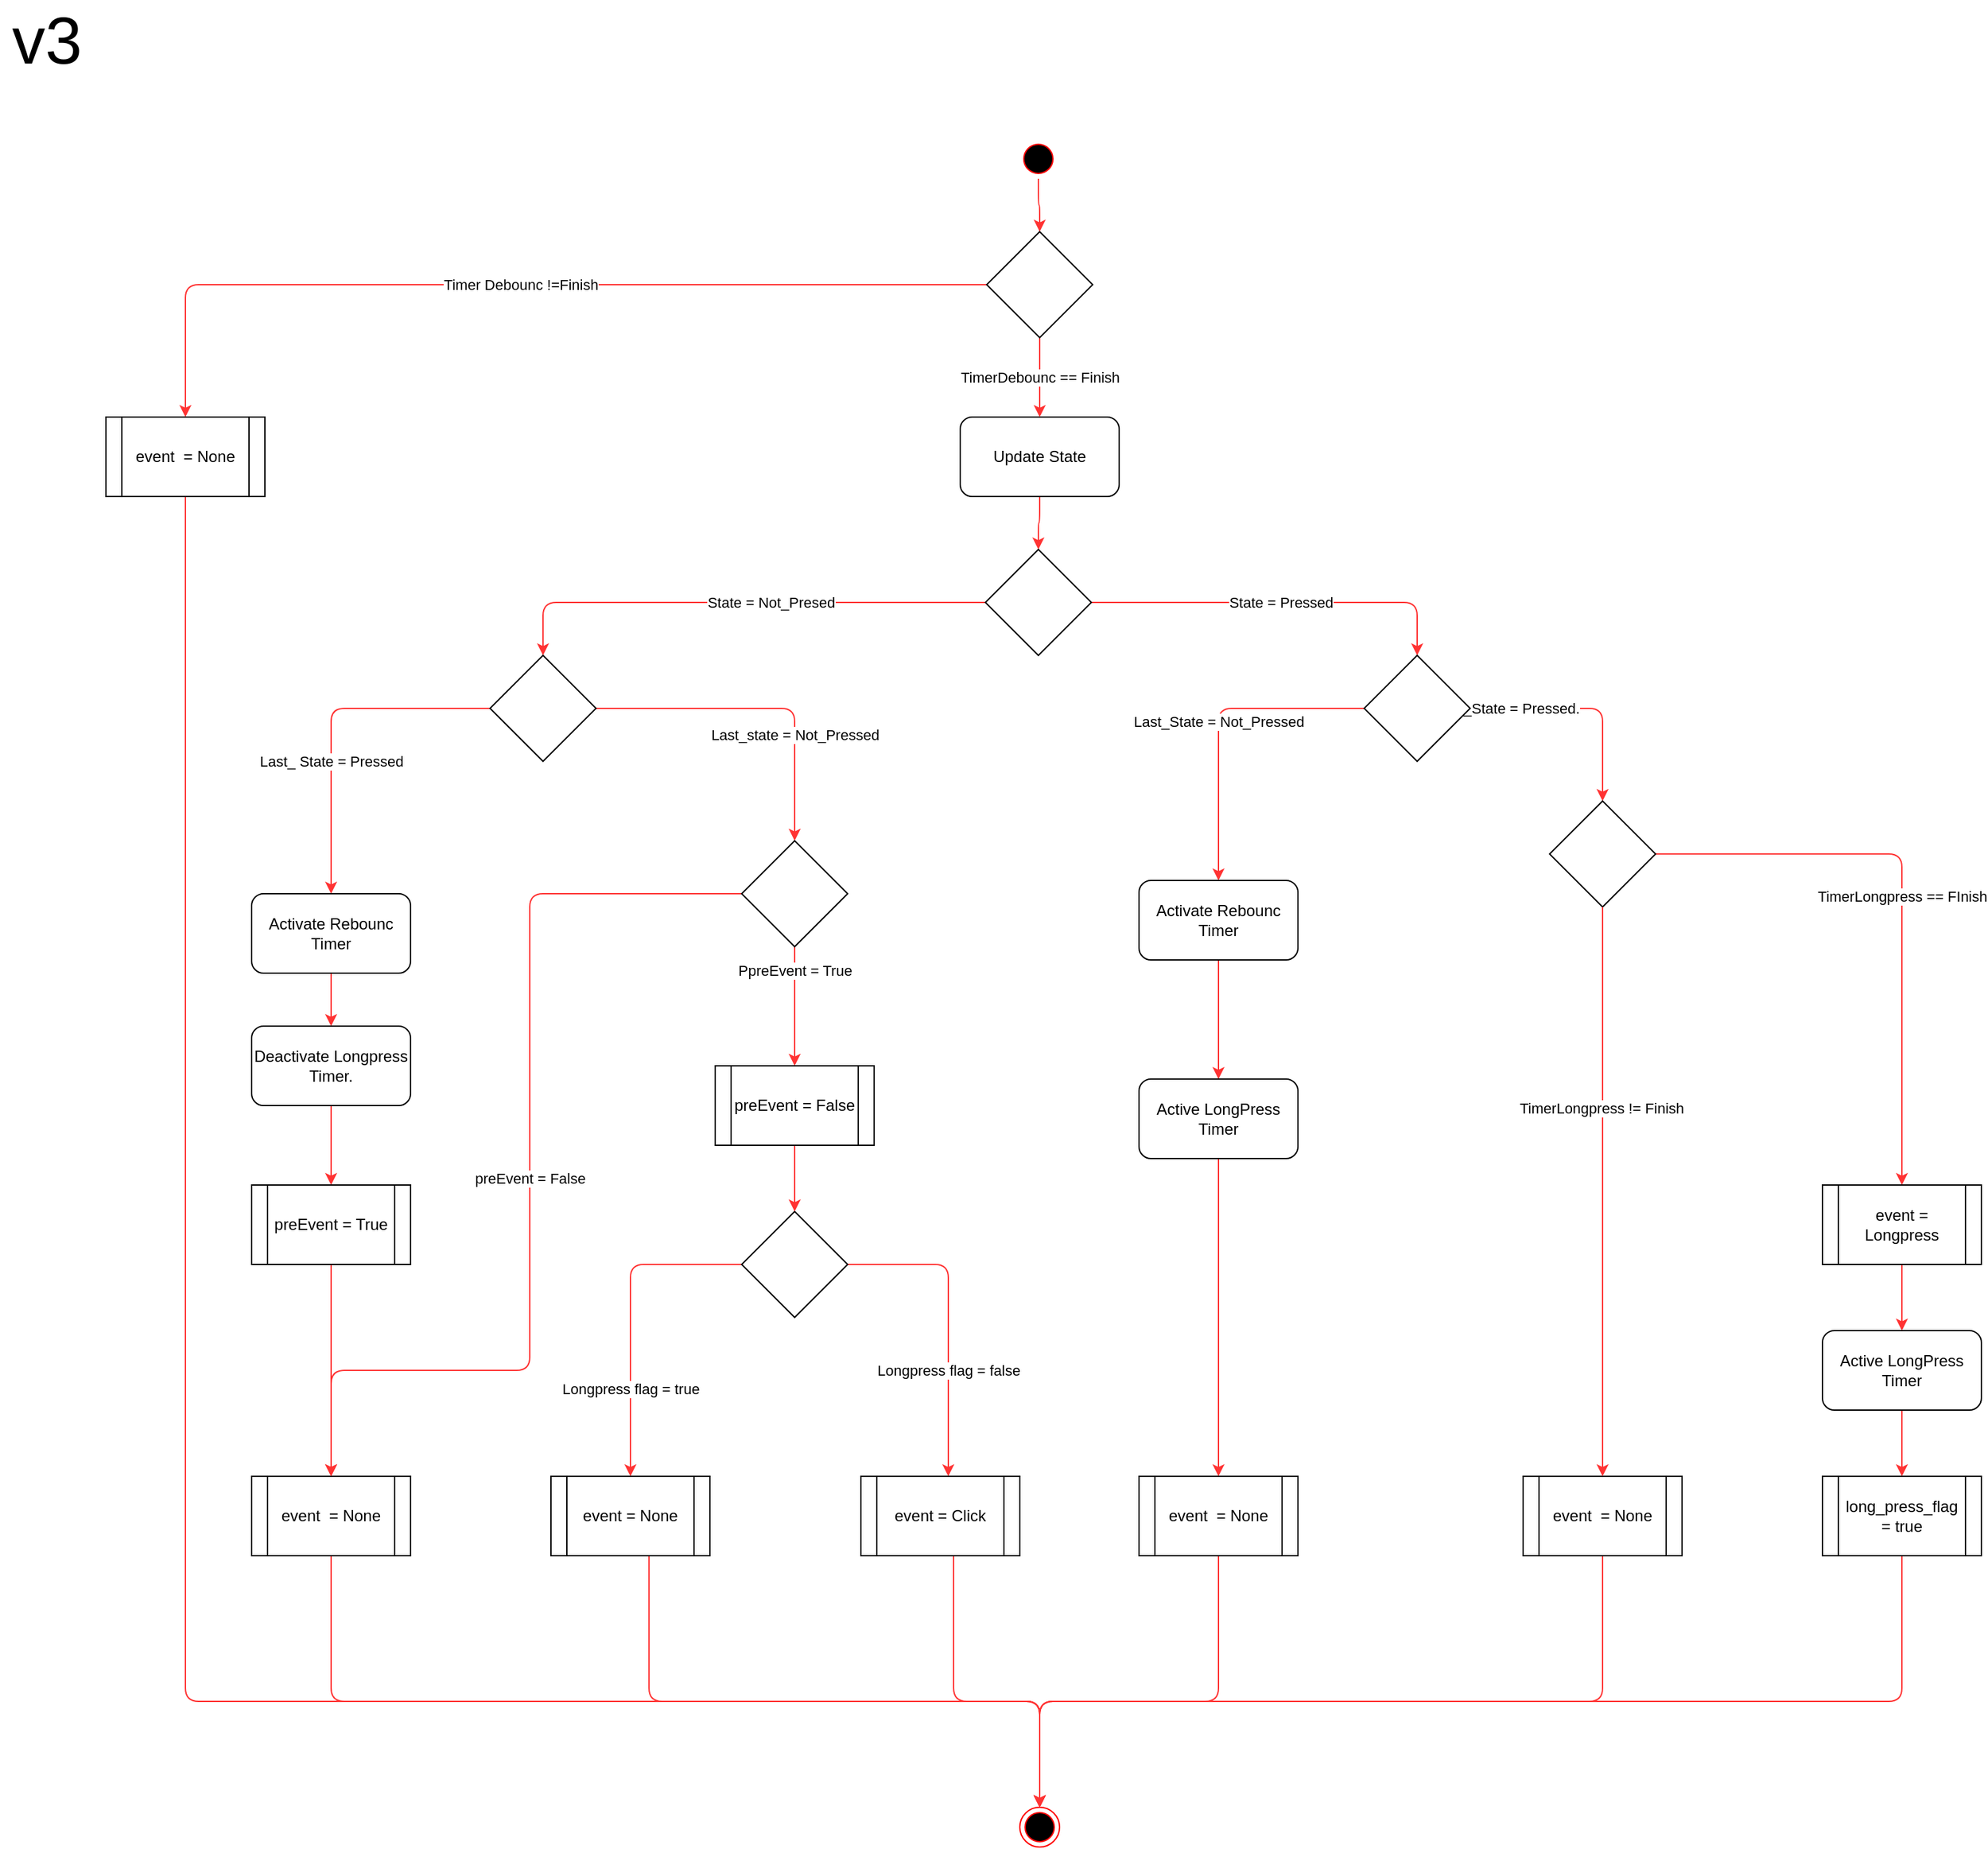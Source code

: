 <mxfile version="13.2.2" type="device"><diagram id="bonimNP2D14QdLzPKgH7" name="Page-2"><mxGraphModel dx="1086" dy="2015" grid="1" gridSize="10" guides="1" tooltips="1" connect="1" arrows="1" fold="1" page="1" pageScale="1" pageWidth="827" pageHeight="1169" math="0" shadow="0"><root><mxCell id="exQm7NfKcdZlLe6-NH13-0"/><mxCell id="exQm7NfKcdZlLe6-NH13-1" parent="exQm7NfKcdZlLe6-NH13-0"/><mxCell id="3_au_JYV4Xq89dkoMuHy-2" style="edgeStyle=orthogonalEdgeStyle;rounded=1;orthogonalLoop=1;jettySize=auto;html=1;entryX=0.5;entryY=0;entryDx=0;entryDy=0;strokeColor=#FF3333;" parent="exQm7NfKcdZlLe6-NH13-1" source="3_au_JYV4Xq89dkoMuHy-0" target="3_au_JYV4Xq89dkoMuHy-1" edge="1"><mxGeometry relative="1" as="geometry"/></mxCell><mxCell id="3_au_JYV4Xq89dkoMuHy-0" value="Update State" style="rounded=1;whiteSpace=wrap;html=1;" parent="exQm7NfKcdZlLe6-NH13-1" vertex="1"><mxGeometry x="775" y="-850" width="120" height="60" as="geometry"/></mxCell><mxCell id="x74m8Odm0Fj5PKb0oEvO-1" value="State = Not_Presed" style="edgeStyle=orthogonalEdgeStyle;rounded=1;orthogonalLoop=1;jettySize=auto;html=1;entryX=0.5;entryY=0;entryDx=0;entryDy=0;strokeColor=#FF3333;" parent="exQm7NfKcdZlLe6-NH13-1" source="3_au_JYV4Xq89dkoMuHy-1" target="x74m8Odm0Fj5PKb0oEvO-0" edge="1"><mxGeometry x="-0.133" relative="1" as="geometry"><mxPoint as="offset"/></mxGeometry></mxCell><mxCell id="x74m8Odm0Fj5PKb0oEvO-3" value="State = Pressed" style="edgeStyle=orthogonalEdgeStyle;rounded=1;orthogonalLoop=1;jettySize=auto;html=1;exitX=1;exitY=0.5;exitDx=0;exitDy=0;entryX=0.5;entryY=0;entryDx=0;entryDy=0;strokeColor=#FF3333;" parent="exQm7NfKcdZlLe6-NH13-1" source="3_au_JYV4Xq89dkoMuHy-1" target="x74m8Odm0Fj5PKb0oEvO-2" edge="1"><mxGeometry relative="1" as="geometry"/></mxCell><mxCell id="3_au_JYV4Xq89dkoMuHy-1" value="" style="rhombus;whiteSpace=wrap;html=1;" parent="exQm7NfKcdZlLe6-NH13-1" vertex="1"><mxGeometry x="794" y="-750" width="80" height="80" as="geometry"/></mxCell><mxCell id="x74m8Odm0Fj5PKb0oEvO-5" value="Last_ State = Pressed" style="edgeStyle=orthogonalEdgeStyle;rounded=1;orthogonalLoop=1;jettySize=auto;html=1;strokeColor=#FF3333;" parent="exQm7NfKcdZlLe6-NH13-1" source="x74m8Odm0Fj5PKb0oEvO-0" target="x74m8Odm0Fj5PKb0oEvO-16" edge="1"><mxGeometry x="-0.077" y="40" relative="1" as="geometry"><mxPoint x="340.0" y="-530" as="targetPoint"/><mxPoint x="-40" y="40" as="offset"/></mxGeometry></mxCell><mxCell id="x74m8Odm0Fj5PKb0oEvO-26" value="Last_state = Not_Pressed" style="edgeStyle=orthogonalEdgeStyle;rounded=1;orthogonalLoop=1;jettySize=auto;html=1;strokeColor=#FF3333;" parent="exQm7NfKcdZlLe6-NH13-1" source="x74m8Odm0Fj5PKb0oEvO-0" target="yOTEGm4fYswpPnOi6Omo-14" edge="1"><mxGeometry x="0.2" y="-20" relative="1" as="geometry"><mxPoint x="650" y="-480" as="targetPoint"/><Array as="points"><mxPoint x="650" y="-630"/></Array><mxPoint x="20" y="20" as="offset"/></mxGeometry></mxCell><mxCell id="x74m8Odm0Fj5PKb0oEvO-0" value="" style="rhombus;whiteSpace=wrap;html=1;" parent="exQm7NfKcdZlLe6-NH13-1" vertex="1"><mxGeometry x="420" y="-670" width="80" height="80" as="geometry"/></mxCell><mxCell id="x74m8Odm0Fj5PKb0oEvO-7" value="Last_State = Not_Pressed" style="edgeStyle=orthogonalEdgeStyle;rounded=1;orthogonalLoop=1;jettySize=auto;html=1;strokeColor=#FF3333;" parent="exQm7NfKcdZlLe6-NH13-1" source="x74m8Odm0Fj5PKb0oEvO-2" target="x74m8Odm0Fj5PKb0oEvO-17" edge="1"><mxGeometry relative="1" as="geometry"><mxPoint x="1300" y="-510" as="targetPoint"/></mxGeometry></mxCell><mxCell id="x74m8Odm0Fj5PKb0oEvO-14" value="Last_State = Pressed." style="edgeStyle=orthogonalEdgeStyle;rounded=1;orthogonalLoop=1;jettySize=auto;html=1;strokeColor=#FF3333;" parent="exQm7NfKcdZlLe6-NH13-1" source="x74m8Odm0Fj5PKb0oEvO-2" target="x74m8Odm0Fj5PKb0oEvO-54" edge="1"><mxGeometry x="-0.676" relative="1" as="geometry"><mxPoint x="1074" y="-220" as="targetPoint"/><mxPoint as="offset"/></mxGeometry></mxCell><mxCell id="x74m8Odm0Fj5PKb0oEvO-2" value="" style="rhombus;whiteSpace=wrap;html=1;" parent="exQm7NfKcdZlLe6-NH13-1" vertex="1"><mxGeometry x="1080" y="-670" width="80" height="80" as="geometry"/></mxCell><mxCell id="x74m8Odm0Fj5PKb0oEvO-62" value="TimerLongpress == FInish" style="edgeStyle=orthogonalEdgeStyle;rounded=1;orthogonalLoop=1;jettySize=auto;html=1;strokeColor=#FF3333;" parent="exQm7NfKcdZlLe6-NH13-1" source="x74m8Odm0Fj5PKb0oEvO-54" target="x74m8Odm0Fj5PKb0oEvO-63" edge="1"><mxGeometry relative="1" as="geometry"><mxPoint x="1456" y="-450" as="targetPoint"/></mxGeometry></mxCell><mxCell id="x74m8Odm0Fj5PKb0oEvO-54" value="" style="rhombus;whiteSpace=wrap;html=1;" parent="exQm7NfKcdZlLe6-NH13-1" vertex="1"><mxGeometry x="1220" y="-560" width="80" height="80" as="geometry"/></mxCell><mxCell id="x74m8Odm0Fj5PKb0oEvO-23" value="" style="edgeStyle=orthogonalEdgeStyle;rounded=1;orthogonalLoop=1;jettySize=auto;html=1;strokeColor=#FF3333;" parent="exQm7NfKcdZlLe6-NH13-1" source="x74m8Odm0Fj5PKb0oEvO-16" target="x74m8Odm0Fj5PKb0oEvO-31" edge="1"><mxGeometry relative="1" as="geometry"><mxPoint x="300" y="-330" as="targetPoint"/></mxGeometry></mxCell><mxCell id="x74m8Odm0Fj5PKb0oEvO-16" value="Activate Rebounc Timer" style="rounded=1;whiteSpace=wrap;html=1;" parent="exQm7NfKcdZlLe6-NH13-1" vertex="1"><mxGeometry x="240" y="-490.0" width="120" height="60" as="geometry"/></mxCell><mxCell id="x74m8Odm0Fj5PKb0oEvO-50" style="edgeStyle=orthogonalEdgeStyle;rounded=1;orthogonalLoop=1;jettySize=auto;html=1;strokeColor=#FF3333;" parent="exQm7NfKcdZlLe6-NH13-1" source="x74m8Odm0Fj5PKb0oEvO-17" target="x74m8Odm0Fj5PKb0oEvO-53" edge="1"><mxGeometry relative="1" as="geometry"><mxPoint x="744" y="-380" as="targetPoint"/></mxGeometry></mxCell><mxCell id="x74m8Odm0Fj5PKb0oEvO-17" value="&lt;span&gt;Activate Rebounc Timer&lt;/span&gt;" style="rounded=1;whiteSpace=wrap;html=1;" parent="exQm7NfKcdZlLe6-NH13-1" vertex="1"><mxGeometry x="910" y="-500" width="120" height="60" as="geometry"/></mxCell><mxCell id="x74m8Odm0Fj5PKb0oEvO-32" style="edgeStyle=orthogonalEdgeStyle;rounded=1;orthogonalLoop=1;jettySize=auto;html=1;strokeColor=#FF3333;" parent="exQm7NfKcdZlLe6-NH13-1" source="yOTEGm4fYswpPnOi6Omo-9" target="yOTEGm4fYswpPnOi6Omo-8" edge="1"><mxGeometry relative="1" as="geometry"><mxPoint x="414" y="-270" as="targetPoint"/><mxPoint x="300" y="-210" as="sourcePoint"/></mxGeometry></mxCell><mxCell id="yOTEGm4fYswpPnOi6Omo-11" style="edgeStyle=orthogonalEdgeStyle;rounded=0;orthogonalLoop=1;jettySize=auto;html=1;strokeColor=#FF3333;" parent="exQm7NfKcdZlLe6-NH13-1" source="x74m8Odm0Fj5PKb0oEvO-31" target="yOTEGm4fYswpPnOi6Omo-9" edge="1"><mxGeometry relative="1" as="geometry"/></mxCell><mxCell id="x74m8Odm0Fj5PKb0oEvO-31" value="Deactivate Longpress Timer." style="rounded=1;whiteSpace=wrap;html=1;" parent="exQm7NfKcdZlLe6-NH13-1" vertex="1"><mxGeometry x="240" y="-390" width="120" height="60" as="geometry"/></mxCell><mxCell id="x74m8Odm0Fj5PKb0oEvO-47" style="edgeStyle=orthogonalEdgeStyle;rounded=1;orthogonalLoop=1;jettySize=auto;html=1;strokeColor=#FF3333;" parent="exQm7NfKcdZlLe6-NH13-1" source="yOTEGm4fYswpPnOi6Omo-8" target="x74m8Odm0Fj5PKb0oEvO-45" edge="1"><mxGeometry relative="1" as="geometry"><Array as="points"><mxPoint x="300" y="120"/><mxPoint x="835" y="120"/></Array><mxPoint x="300.059" y="10" as="sourcePoint"/></mxGeometry></mxCell><mxCell id="x74m8Odm0Fj5PKb0oEvO-46" style="edgeStyle=orthogonalEdgeStyle;rounded=1;orthogonalLoop=1;jettySize=auto;html=1;strokeColor=#FF3333;" parent="exQm7NfKcdZlLe6-NH13-1" source="yOTEGm4fYswpPnOi6Omo-6" target="x74m8Odm0Fj5PKb0oEvO-45" edge="1"><mxGeometry relative="1" as="geometry"><Array as="points"><mxPoint x="540" y="-40"/><mxPoint x="540" y="120"/><mxPoint x="835" y="120"/></Array><mxPoint x="540.059" y="10" as="sourcePoint"/></mxGeometry></mxCell><mxCell id="x74m8Odm0Fj5PKb0oEvO-83" style="edgeStyle=orthogonalEdgeStyle;rounded=1;orthogonalLoop=1;jettySize=auto;html=1;exitX=0.5;exitY=1;exitDx=0;exitDy=0;strokeColor=#FF3333;" parent="exQm7NfKcdZlLe6-NH13-1" source="x74m8Odm0Fj5PKb0oEvO-43" target="x74m8Odm0Fj5PKb0oEvO-76" edge="1"><mxGeometry relative="1" as="geometry"/></mxCell><mxCell id="x74m8Odm0Fj5PKb0oEvO-43" value="" style="ellipse;html=1;shape=startState;fillColor=#000000;strokeColor=#ff0000;" parent="exQm7NfKcdZlLe6-NH13-1" vertex="1"><mxGeometry x="819" y="-1060" width="30" height="30" as="geometry"/></mxCell><mxCell id="x74m8Odm0Fj5PKb0oEvO-45" value="" style="ellipse;html=1;shape=endState;fillColor=#000000;strokeColor=#ff0000;" parent="exQm7NfKcdZlLe6-NH13-1" vertex="1"><mxGeometry x="820" y="200" width="30" height="30" as="geometry"/></mxCell><mxCell id="x74m8Odm0Fj5PKb0oEvO-88" style="edgeStyle=orthogonalEdgeStyle;rounded=1;orthogonalLoop=1;jettySize=auto;html=1;strokeColor=#FF3333;" parent="exQm7NfKcdZlLe6-NH13-1" source="x74m8Odm0Fj5PKb0oEvO-53" target="x74m8Odm0Fj5PKb0oEvO-87" edge="1"><mxGeometry relative="1" as="geometry"/></mxCell><mxCell id="x74m8Odm0Fj5PKb0oEvO-53" value="Active LongPress Timer" style="rounded=1;whiteSpace=wrap;html=1;" parent="exQm7NfKcdZlLe6-NH13-1" vertex="1"><mxGeometry x="910" y="-350" width="120" height="60" as="geometry"/></mxCell><mxCell id="x74m8Odm0Fj5PKb0oEvO-67" style="edgeStyle=orthogonalEdgeStyle;rounded=1;orthogonalLoop=1;jettySize=auto;html=1;strokeColor=#FF3333;" parent="exQm7NfKcdZlLe6-NH13-1" source="x74m8Odm0Fj5PKb0oEvO-63" target="x74m8Odm0Fj5PKb0oEvO-66" edge="1"><mxGeometry relative="1" as="geometry"/></mxCell><mxCell id="x74m8Odm0Fj5PKb0oEvO-63" value="event = Longpress" style="shape=process;whiteSpace=wrap;html=1;backgroundOutline=1;fontFamily=Helvetica;fontSize=12;fontColor=#000000;align=center;strokeColor=#000000;fillColor=#ffffff;" parent="exQm7NfKcdZlLe6-NH13-1" vertex="1"><mxGeometry x="1426" y="-270" width="120" height="60" as="geometry"/></mxCell><mxCell id="x74m8Odm0Fj5PKb0oEvO-68" style="edgeStyle=orthogonalEdgeStyle;rounded=1;orthogonalLoop=1;jettySize=auto;html=1;strokeColor=#FF3333;" parent="exQm7NfKcdZlLe6-NH13-1" source="x74m8Odm0Fj5PKb0oEvO-64" target="x74m8Odm0Fj5PKb0oEvO-45" edge="1"><mxGeometry relative="1" as="geometry"><Array as="points"><mxPoint x="1260" y="120"/><mxPoint x="835" y="120"/></Array></mxGeometry></mxCell><mxCell id="x74m8Odm0Fj5PKb0oEvO-64" value="event&amp;nbsp; = None" style="shape=process;whiteSpace=wrap;html=1;backgroundOutline=1;" parent="exQm7NfKcdZlLe6-NH13-1" vertex="1"><mxGeometry x="1200" y="-50" width="120" height="60" as="geometry"/></mxCell><mxCell id="x74m8Odm0Fj5PKb0oEvO-65" value="" style="edgeStyle=orthogonalEdgeStyle;rounded=1;orthogonalLoop=1;jettySize=auto;html=1;strokeColor=#FF3333;" parent="exQm7NfKcdZlLe6-NH13-1" source="x74m8Odm0Fj5PKb0oEvO-54" target="x74m8Odm0Fj5PKb0oEvO-64" edge="1"><mxGeometry relative="1" as="geometry"/></mxCell><mxCell id="x74m8Odm0Fj5PKb0oEvO-75" value="TimerLongpress != Finish" style="edgeLabel;html=1;align=center;verticalAlign=middle;resizable=0;points=[];" parent="x74m8Odm0Fj5PKb0oEvO-65" vertex="1" connectable="0"><mxGeometry x="-0.295" y="-1" relative="1" as="geometry"><mxPoint as="offset"/></mxGeometry></mxCell><mxCell id="x74m8Odm0Fj5PKb0oEvO-69" style="edgeStyle=orthogonalEdgeStyle;rounded=1;orthogonalLoop=1;jettySize=auto;html=1;strokeColor=#FF3333;" parent="exQm7NfKcdZlLe6-NH13-1" source="x74m8Odm0Fj5PKb0oEvO-84" target="x74m8Odm0Fj5PKb0oEvO-45" edge="1"><mxGeometry relative="1" as="geometry"><Array as="points"><mxPoint x="835" y="120"/></Array></mxGeometry></mxCell><mxCell id="x74m8Odm0Fj5PKb0oEvO-85" style="edgeStyle=orthogonalEdgeStyle;rounded=1;orthogonalLoop=1;jettySize=auto;html=1;strokeColor=#FF3333;" parent="exQm7NfKcdZlLe6-NH13-1" source="x74m8Odm0Fj5PKb0oEvO-66" target="x74m8Odm0Fj5PKb0oEvO-84" edge="1"><mxGeometry relative="1" as="geometry"/></mxCell><mxCell id="x74m8Odm0Fj5PKb0oEvO-66" value="Active LongPress Timer" style="rounded=1;whiteSpace=wrap;html=1;" parent="exQm7NfKcdZlLe6-NH13-1" vertex="1"><mxGeometry x="1426" y="-160" width="120" height="60" as="geometry"/></mxCell><mxCell id="x74m8Odm0Fj5PKb0oEvO-77" value="TimerDebounc == Finish" style="edgeStyle=orthogonalEdgeStyle;rounded=1;orthogonalLoop=1;jettySize=auto;html=1;strokeColor=#FF3333;" parent="exQm7NfKcdZlLe6-NH13-1" source="x74m8Odm0Fj5PKb0oEvO-76" target="3_au_JYV4Xq89dkoMuHy-0" edge="1"><mxGeometry relative="1" as="geometry"/></mxCell><mxCell id="x74m8Odm0Fj5PKb0oEvO-82" value="Timer Debounc !=Finish" style="edgeStyle=orthogonalEdgeStyle;rounded=1;orthogonalLoop=1;jettySize=auto;html=1;strokeColor=#FF3333;" parent="exQm7NfKcdZlLe6-NH13-1" source="x74m8Odm0Fj5PKb0oEvO-76" target="x74m8Odm0Fj5PKb0oEvO-78" edge="1"><mxGeometry relative="1" as="geometry"/></mxCell><mxCell id="x74m8Odm0Fj5PKb0oEvO-76" value="" style="rhombus;whiteSpace=wrap;html=1;" parent="exQm7NfKcdZlLe6-NH13-1" vertex="1"><mxGeometry x="795" y="-990" width="80" height="80" as="geometry"/></mxCell><mxCell id="x74m8Odm0Fj5PKb0oEvO-81" style="edgeStyle=orthogonalEdgeStyle;rounded=1;orthogonalLoop=1;jettySize=auto;html=1;strokeColor=#FF3333;" parent="exQm7NfKcdZlLe6-NH13-1" source="x74m8Odm0Fj5PKb0oEvO-78" target="x74m8Odm0Fj5PKb0oEvO-45" edge="1"><mxGeometry relative="1" as="geometry"><Array as="points"><mxPoint x="190" y="120"/><mxPoint x="835" y="120"/></Array></mxGeometry></mxCell><mxCell id="x74m8Odm0Fj5PKb0oEvO-78" value="event&amp;nbsp; = None" style="shape=process;whiteSpace=wrap;html=1;backgroundOutline=1;" parent="exQm7NfKcdZlLe6-NH13-1" vertex="1"><mxGeometry x="130" y="-850" width="120" height="60" as="geometry"/></mxCell><mxCell id="x74m8Odm0Fj5PKb0oEvO-84" value="long_press_flag = true" style="shape=process;whiteSpace=wrap;html=1;backgroundOutline=1;fontFamily=Helvetica;fontSize=12;fontColor=#000000;align=center;strokeColor=#000000;fillColor=#ffffff;" parent="exQm7NfKcdZlLe6-NH13-1" vertex="1"><mxGeometry x="1426" y="-50" width="120" height="60" as="geometry"/></mxCell><mxCell id="x74m8Odm0Fj5PKb0oEvO-90" style="edgeStyle=orthogonalEdgeStyle;rounded=1;orthogonalLoop=1;jettySize=auto;html=1;strokeColor=#FF3333;" parent="exQm7NfKcdZlLe6-NH13-1" source="yOTEGm4fYswpPnOi6Omo-7" target="x74m8Odm0Fj5PKb0oEvO-45" edge="1"><mxGeometry relative="1" as="geometry"><Array as="points"><mxPoint x="770" y="120"/><mxPoint x="835" y="120"/></Array><mxPoint x="750.059" y="10" as="sourcePoint"/></mxGeometry></mxCell><mxCell id="x74m8Odm0Fj5PKb0oEvO-89" style="edgeStyle=orthogonalEdgeStyle;rounded=1;orthogonalLoop=1;jettySize=auto;html=1;strokeColor=#FF3333;" parent="exQm7NfKcdZlLe6-NH13-1" source="x74m8Odm0Fj5PKb0oEvO-87" target="x74m8Odm0Fj5PKb0oEvO-45" edge="1"><mxGeometry relative="1" as="geometry"><Array as="points"><mxPoint x="970" y="120"/><mxPoint x="835" y="120"/></Array></mxGeometry></mxCell><mxCell id="x74m8Odm0Fj5PKb0oEvO-87" value="event&amp;nbsp; = None" style="shape=process;whiteSpace=wrap;html=1;backgroundOutline=1;" parent="exQm7NfKcdZlLe6-NH13-1" vertex="1"><mxGeometry x="910" y="-50" width="120" height="60" as="geometry"/></mxCell><mxCell id="yOTEGm4fYswpPnOi6Omo-2" value="&lt;font style=&quot;font-size: 50px&quot;&gt;v3&lt;/font&gt;" style="text;html=1;align=center;verticalAlign=middle;resizable=0;points=[];autosize=1;" parent="exQm7NfKcdZlLe6-NH13-1" vertex="1"><mxGeometry x="50" y="-1150" width="70" height="30" as="geometry"/></mxCell><mxCell id="yOTEGm4fYswpPnOi6Omo-3" value="&lt;span style=&quot;color: rgb(0 , 0 , 0) ; font-family: &amp;#34;helvetica&amp;#34; ; font-size: 11px ; font-style: normal ; font-weight: 400 ; letter-spacing: normal ; text-align: center ; text-indent: 0px ; text-transform: none ; word-spacing: 0px ; background-color: rgb(255 , 255 , 255) ; display: inline ; float: none&quot;&gt;Longpress flag = false&lt;/span&gt;" style="edgeStyle=orthogonalEdgeStyle;rounded=1;orthogonalLoop=1;jettySize=auto;html=1;strokeColor=#FF3333;exitX=1;exitY=0.5;exitDx=0;exitDy=0;" parent="exQm7NfKcdZlLe6-NH13-1" source="yOTEGm4fYswpPnOi6Omo-5" target="yOTEGm4fYswpPnOi6Omo-7" edge="1"><mxGeometry x="0.318" relative="1" as="geometry"><mxPoint x="800" y="-210" as="targetPoint"/><Array as="points"><mxPoint x="766" y="-210"/></Array><mxPoint as="offset"/></mxGeometry></mxCell><mxCell id="yOTEGm4fYswpPnOi6Omo-4" value="Longpress flag = true" style="edgeStyle=orthogonalEdgeStyle;rounded=1;orthogonalLoop=1;jettySize=auto;html=1;strokeColor=#FF3333;" parent="exQm7NfKcdZlLe6-NH13-1" source="yOTEGm4fYswpPnOi6Omo-5" target="yOTEGm4fYswpPnOi6Omo-6" edge="1"><mxGeometry x="0.457" relative="1" as="geometry"><mxPoint x="636" y="-110" as="targetPoint"/><mxPoint as="offset"/></mxGeometry></mxCell><mxCell id="yOTEGm4fYswpPnOi6Omo-5" value="" style="rhombus;whiteSpace=wrap;html=1;" parent="exQm7NfKcdZlLe6-NH13-1" vertex="1"><mxGeometry x="610" y="-250" width="80" height="80" as="geometry"/></mxCell><mxCell id="yOTEGm4fYswpPnOi6Omo-6" value="event = None" style="shape=process;whiteSpace=wrap;html=1;backgroundOutline=1;fontFamily=Helvetica;fontSize=12;fontColor=#000000;align=center;strokeColor=#000000;fillColor=#ffffff;" parent="exQm7NfKcdZlLe6-NH13-1" vertex="1"><mxGeometry x="466" y="-50" width="120" height="60" as="geometry"/></mxCell><mxCell id="yOTEGm4fYswpPnOi6Omo-7" value="event = Click" style="shape=process;whiteSpace=wrap;html=1;backgroundOutline=1;fontFamily=Helvetica;fontSize=12;fontColor=#000000;align=center;strokeColor=#000000;fillColor=#ffffff;" parent="exQm7NfKcdZlLe6-NH13-1" vertex="1"><mxGeometry x="700" y="-50" width="120" height="60" as="geometry"/></mxCell><mxCell id="yOTEGm4fYswpPnOi6Omo-8" value="event&amp;nbsp; = None" style="shape=process;whiteSpace=wrap;html=1;backgroundOutline=1;" parent="exQm7NfKcdZlLe6-NH13-1" vertex="1"><mxGeometry x="240" y="-50" width="120" height="60" as="geometry"/></mxCell><mxCell id="yOTEGm4fYswpPnOi6Omo-9" value="preEvent = True" style="shape=process;whiteSpace=wrap;html=1;backgroundOutline=1;fontFamily=Helvetica;fontSize=12;fontColor=#000000;align=center;strokeColor=#000000;fillColor=#ffffff;" parent="exQm7NfKcdZlLe6-NH13-1" vertex="1"><mxGeometry x="240" y="-270" width="120" height="60" as="geometry"/></mxCell><mxCell id="yOTEGm4fYswpPnOi6Omo-15" value="PpreEvent = True" style="edgeStyle=orthogonalEdgeStyle;rounded=0;orthogonalLoop=1;jettySize=auto;html=1;strokeColor=#FF3333;" parent="exQm7NfKcdZlLe6-NH13-1" source="yOTEGm4fYswpPnOi6Omo-14" target="yOTEGm4fYswpPnOi6Omo-17" edge="1"><mxGeometry x="-0.6" relative="1" as="geometry"><mxPoint as="offset"/></mxGeometry></mxCell><mxCell id="yOTEGm4fYswpPnOi6Omo-16" value="preEvent = False" style="edgeStyle=orthogonalEdgeStyle;rounded=1;orthogonalLoop=1;jettySize=auto;html=1;strokeColor=#FF3333;" parent="exQm7NfKcdZlLe6-NH13-1" source="yOTEGm4fYswpPnOi6Omo-14" target="yOTEGm4fYswpPnOi6Omo-8" edge="1"><mxGeometry relative="1" as="geometry"><Array as="points"><mxPoint x="450" y="-490"/><mxPoint x="450" y="-130"/><mxPoint x="300" y="-130"/></Array></mxGeometry></mxCell><mxCell id="yOTEGm4fYswpPnOi6Omo-14" value="" style="rhombus;whiteSpace=wrap;html=1;" parent="exQm7NfKcdZlLe6-NH13-1" vertex="1"><mxGeometry x="610" y="-530" width="80" height="80" as="geometry"/></mxCell><mxCell id="yOTEGm4fYswpPnOi6Omo-18" style="edgeStyle=orthogonalEdgeStyle;rounded=1;orthogonalLoop=1;jettySize=auto;html=1;strokeColor=#FF3333;" parent="exQm7NfKcdZlLe6-NH13-1" source="yOTEGm4fYswpPnOi6Omo-17" target="yOTEGm4fYswpPnOi6Omo-5" edge="1"><mxGeometry relative="1" as="geometry"/></mxCell><mxCell id="yOTEGm4fYswpPnOi6Omo-17" value="preEvent = False" style="shape=process;whiteSpace=wrap;html=1;backgroundOutline=1;fontFamily=Helvetica;fontSize=12;fontColor=#000000;align=center;strokeColor=#000000;fillColor=#ffffff;" parent="exQm7NfKcdZlLe6-NH13-1" vertex="1"><mxGeometry x="590" y="-360" width="120" height="60" as="geometry"/></mxCell></root></mxGraphModel></diagram></mxfile>